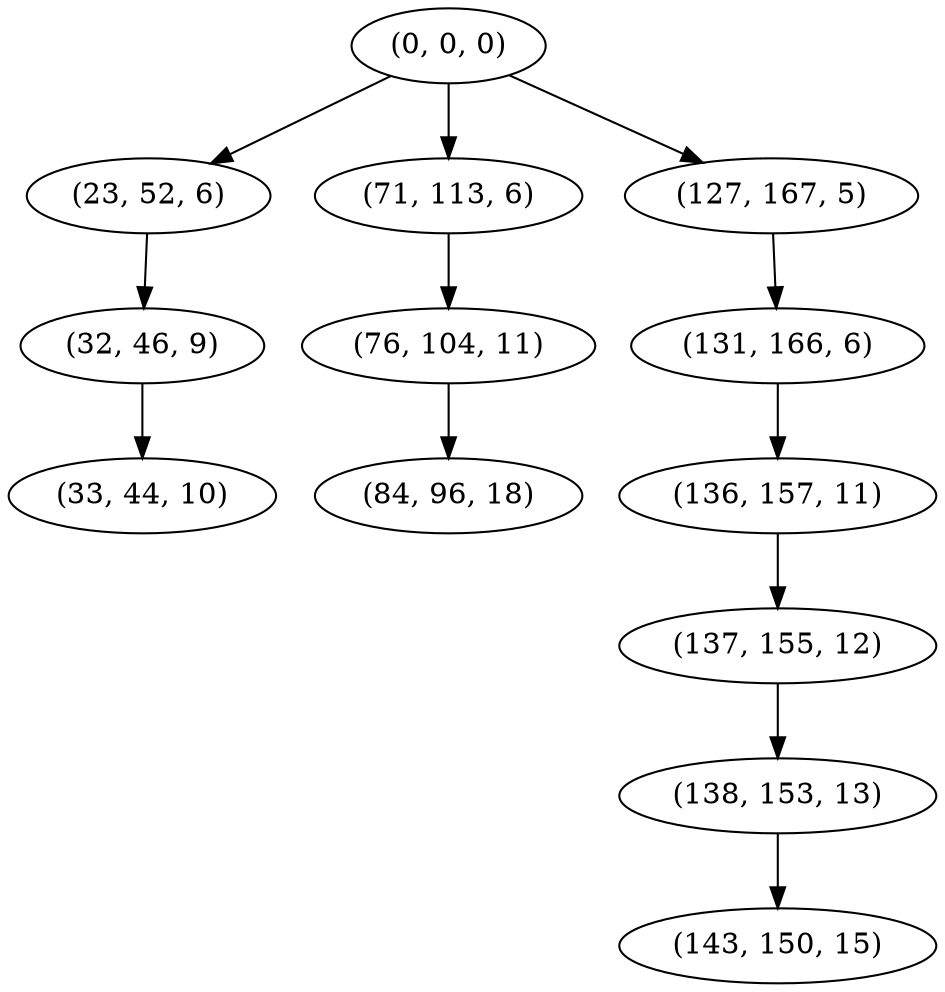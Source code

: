 digraph tree {
    "(0, 0, 0)";
    "(23, 52, 6)";
    "(32, 46, 9)";
    "(33, 44, 10)";
    "(71, 113, 6)";
    "(76, 104, 11)";
    "(84, 96, 18)";
    "(127, 167, 5)";
    "(131, 166, 6)";
    "(136, 157, 11)";
    "(137, 155, 12)";
    "(138, 153, 13)";
    "(143, 150, 15)";
    "(0, 0, 0)" -> "(23, 52, 6)";
    "(0, 0, 0)" -> "(71, 113, 6)";
    "(0, 0, 0)" -> "(127, 167, 5)";
    "(23, 52, 6)" -> "(32, 46, 9)";
    "(32, 46, 9)" -> "(33, 44, 10)";
    "(71, 113, 6)" -> "(76, 104, 11)";
    "(76, 104, 11)" -> "(84, 96, 18)";
    "(127, 167, 5)" -> "(131, 166, 6)";
    "(131, 166, 6)" -> "(136, 157, 11)";
    "(136, 157, 11)" -> "(137, 155, 12)";
    "(137, 155, 12)" -> "(138, 153, 13)";
    "(138, 153, 13)" -> "(143, 150, 15)";
}
